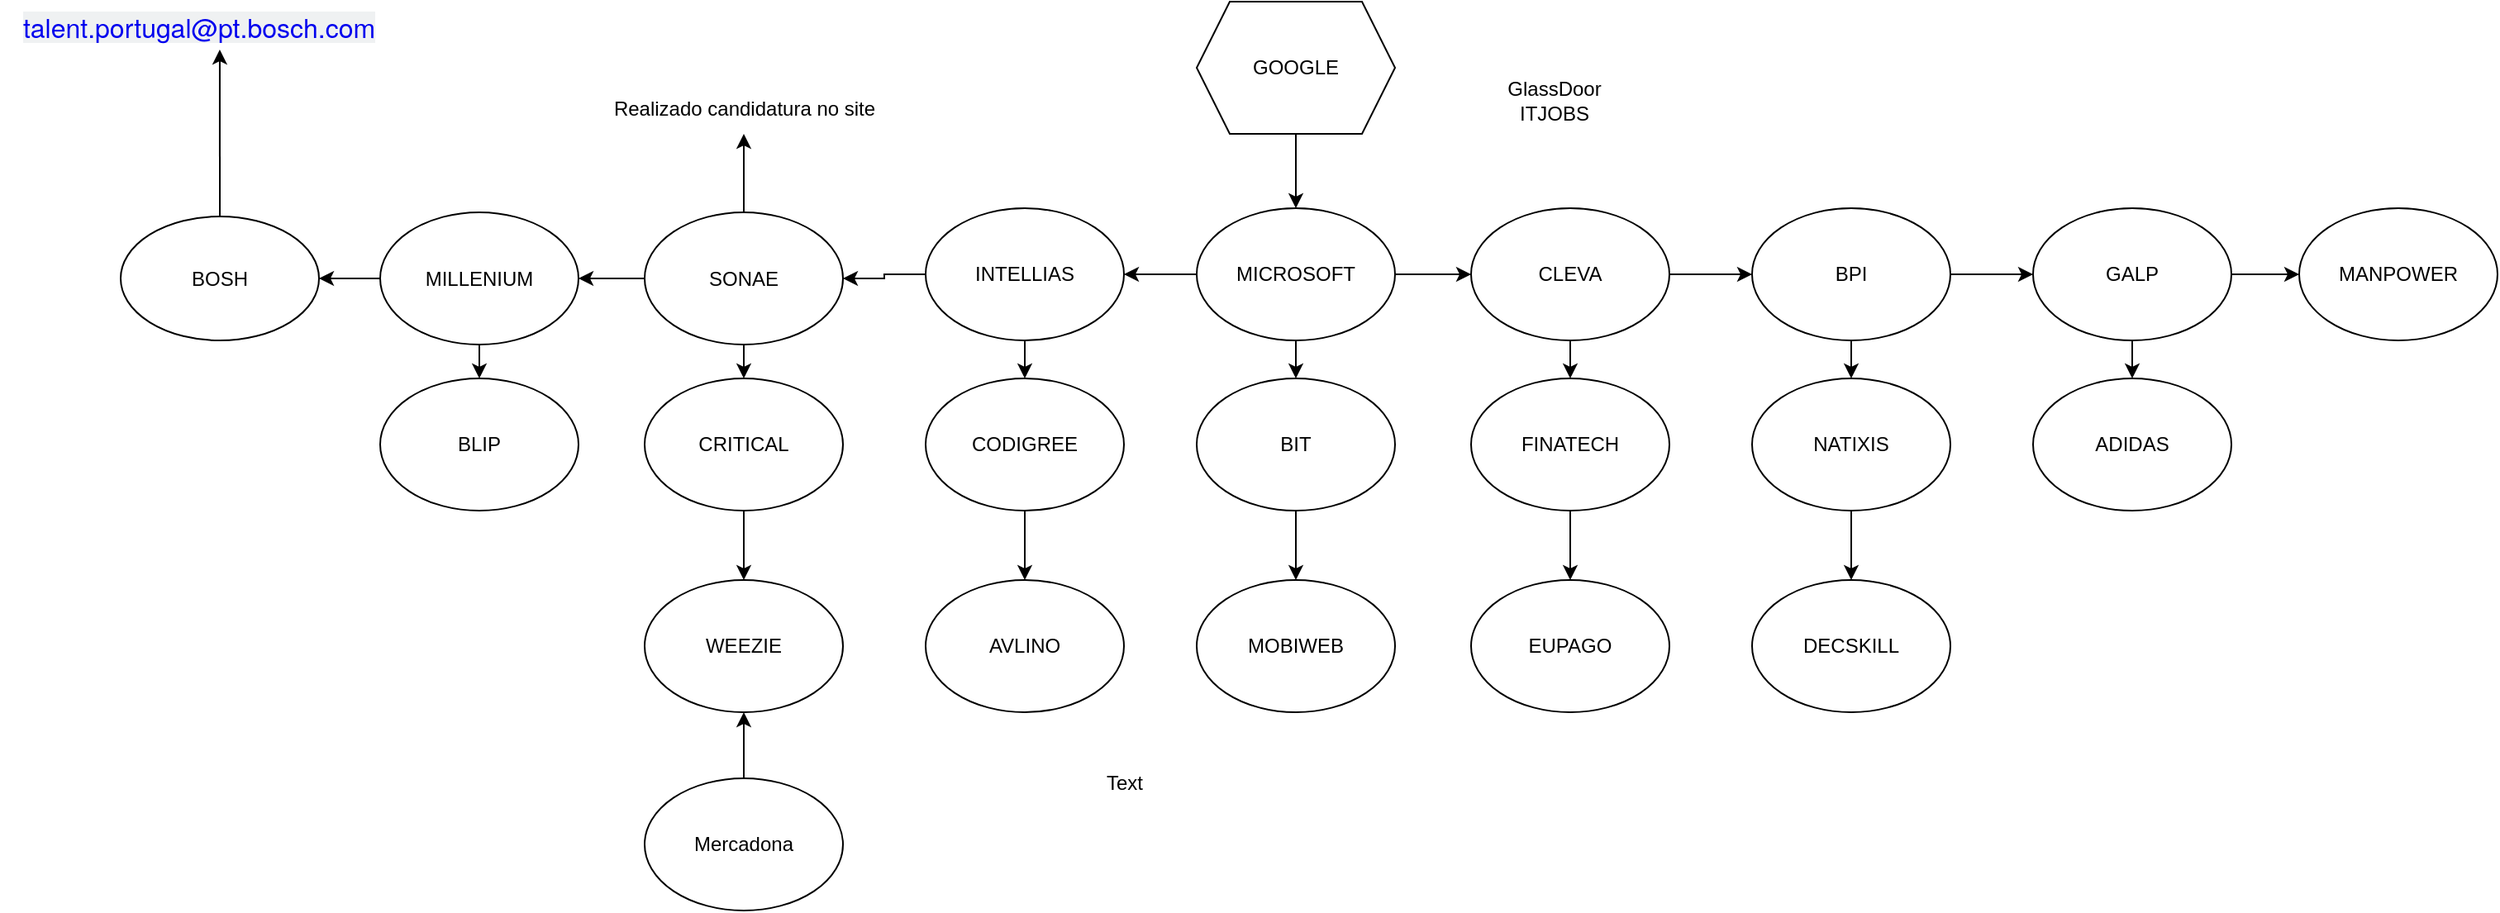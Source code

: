 <mxfile version="22.1.18" type="device">
  <diagram name="Página-1" id="2rE92zy43LrqwUoAJ577">
    <mxGraphModel dx="2501" dy="738" grid="1" gridSize="10" guides="1" tooltips="1" connect="1" arrows="1" fold="1" page="1" pageScale="1" pageWidth="827" pageHeight="1169" math="0" shadow="0">
      <root>
        <mxCell id="0" />
        <mxCell id="1" parent="0" />
        <mxCell id="qFA9ekKdhh3xIrF0n9S3-4" style="edgeStyle=orthogonalEdgeStyle;rounded=0;orthogonalLoop=1;jettySize=auto;html=1;exitX=0.5;exitY=1;exitDx=0;exitDy=0;" parent="1" edge="1">
          <mxGeometry relative="1" as="geometry">
            <mxPoint x="514" y="145" as="targetPoint" />
            <mxPoint x="514" y="95" as="sourcePoint" />
          </mxGeometry>
        </mxCell>
        <mxCell id="qFA9ekKdhh3xIrF0n9S3-8" style="edgeStyle=orthogonalEdgeStyle;rounded=0;orthogonalLoop=1;jettySize=auto;html=1;" parent="1" source="qFA9ekKdhh3xIrF0n9S3-5" target="qFA9ekKdhh3xIrF0n9S3-9" edge="1">
          <mxGeometry relative="1" as="geometry">
            <mxPoint x="350" y="185" as="targetPoint" />
          </mxGeometry>
        </mxCell>
        <mxCell id="qFA9ekKdhh3xIrF0n9S3-14" style="edgeStyle=orthogonalEdgeStyle;rounded=0;orthogonalLoop=1;jettySize=auto;html=1;exitX=1;exitY=0.5;exitDx=0;exitDy=0;" parent="1" source="qFA9ekKdhh3xIrF0n9S3-5" target="qFA9ekKdhh3xIrF0n9S3-15" edge="1">
          <mxGeometry relative="1" as="geometry">
            <mxPoint x="630" y="185" as="targetPoint" />
          </mxGeometry>
        </mxCell>
        <mxCell id="qFA9ekKdhh3xIrF0n9S3-46" style="edgeStyle=orthogonalEdgeStyle;rounded=0;orthogonalLoop=1;jettySize=auto;html=1;exitX=0.5;exitY=1;exitDx=0;exitDy=0;entryX=0.5;entryY=0;entryDx=0;entryDy=0;" parent="1" source="qFA9ekKdhh3xIrF0n9S3-5" target="qFA9ekKdhh3xIrF0n9S3-34" edge="1">
          <mxGeometry relative="1" as="geometry" />
        </mxCell>
        <mxCell id="qFA9ekKdhh3xIrF0n9S3-5" value="MICROSOFT" style="ellipse;whiteSpace=wrap;html=1;" parent="1" vertex="1">
          <mxGeometry x="454" y="145" width="120" height="80" as="geometry" />
        </mxCell>
        <mxCell id="qFA9ekKdhh3xIrF0n9S3-7" value="&lt;br&gt;" style="text;html=1;align=center;verticalAlign=middle;resizable=0;points=[];autosize=1;strokeColor=none;fillColor=none;" parent="1" vertex="1">
          <mxGeometry x="520" y="248" width="20" height="30" as="geometry" />
        </mxCell>
        <mxCell id="qFA9ekKdhh3xIrF0n9S3-19" style="edgeStyle=orthogonalEdgeStyle;rounded=0;orthogonalLoop=1;jettySize=auto;html=1;exitX=0;exitY=0.5;exitDx=0;exitDy=0;" parent="1" source="qFA9ekKdhh3xIrF0n9S3-9" target="qFA9ekKdhh3xIrF0n9S3-20" edge="1">
          <mxGeometry relative="1" as="geometry">
            <mxPoint x="240" y="185" as="targetPoint" />
          </mxGeometry>
        </mxCell>
        <mxCell id="qFA9ekKdhh3xIrF0n9S3-45" style="edgeStyle=orthogonalEdgeStyle;rounded=0;orthogonalLoop=1;jettySize=auto;html=1;exitX=0.5;exitY=1;exitDx=0;exitDy=0;entryX=0.5;entryY=0;entryDx=0;entryDy=0;" parent="1" source="qFA9ekKdhh3xIrF0n9S3-9" target="qFA9ekKdhh3xIrF0n9S3-33" edge="1">
          <mxGeometry relative="1" as="geometry" />
        </mxCell>
        <mxCell id="qFA9ekKdhh3xIrF0n9S3-9" value="INTELLIAS" style="ellipse;whiteSpace=wrap;html=1;" parent="1" vertex="1">
          <mxGeometry x="290" y="145" width="120" height="80" as="geometry" />
        </mxCell>
        <mxCell id="qFA9ekKdhh3xIrF0n9S3-17" style="edgeStyle=orthogonalEdgeStyle;rounded=0;orthogonalLoop=1;jettySize=auto;html=1;exitX=1;exitY=0.5;exitDx=0;exitDy=0;" parent="1" source="qFA9ekKdhh3xIrF0n9S3-15" target="qFA9ekKdhh3xIrF0n9S3-18" edge="1">
          <mxGeometry relative="1" as="geometry">
            <mxPoint x="780" y="185" as="targetPoint" />
          </mxGeometry>
        </mxCell>
        <mxCell id="qFA9ekKdhh3xIrF0n9S3-47" style="edgeStyle=orthogonalEdgeStyle;rounded=0;orthogonalLoop=1;jettySize=auto;html=1;exitX=0.5;exitY=1;exitDx=0;exitDy=0;entryX=0.5;entryY=0;entryDx=0;entryDy=0;" parent="1" source="qFA9ekKdhh3xIrF0n9S3-15" target="qFA9ekKdhh3xIrF0n9S3-35" edge="1">
          <mxGeometry relative="1" as="geometry" />
        </mxCell>
        <mxCell id="qFA9ekKdhh3xIrF0n9S3-15" value="CLEVA" style="ellipse;whiteSpace=wrap;html=1;" parent="1" vertex="1">
          <mxGeometry x="620" y="145" width="120" height="80" as="geometry" />
        </mxCell>
        <mxCell id="qFA9ekKdhh3xIrF0n9S3-21" style="edgeStyle=orthogonalEdgeStyle;rounded=0;orthogonalLoop=1;jettySize=auto;html=1;exitX=1;exitY=0.5;exitDx=0;exitDy=0;entryX=0;entryY=0.5;entryDx=0;entryDy=0;" parent="1" source="qFA9ekKdhh3xIrF0n9S3-18" target="qFA9ekKdhh3xIrF0n9S3-24" edge="1">
          <mxGeometry relative="1" as="geometry">
            <mxPoint x="940" y="185" as="targetPoint" />
          </mxGeometry>
        </mxCell>
        <mxCell id="qFA9ekKdhh3xIrF0n9S3-48" style="edgeStyle=orthogonalEdgeStyle;rounded=0;orthogonalLoop=1;jettySize=auto;html=1;exitX=0.5;exitY=1;exitDx=0;exitDy=0;entryX=0.5;entryY=0;entryDx=0;entryDy=0;" parent="1" source="qFA9ekKdhh3xIrF0n9S3-18" target="qFA9ekKdhh3xIrF0n9S3-36" edge="1">
          <mxGeometry relative="1" as="geometry" />
        </mxCell>
        <mxCell id="qFA9ekKdhh3xIrF0n9S3-18" value="BPI" style="ellipse;whiteSpace=wrap;html=1;" parent="1" vertex="1">
          <mxGeometry x="790" y="145" width="120" height="80" as="geometry" />
        </mxCell>
        <mxCell id="qFA9ekKdhh3xIrF0n9S3-22" style="edgeStyle=orthogonalEdgeStyle;rounded=0;orthogonalLoop=1;jettySize=auto;html=1;exitX=0;exitY=0.5;exitDx=0;exitDy=0;" parent="1" source="qFA9ekKdhh3xIrF0n9S3-20" target="qFA9ekKdhh3xIrF0n9S3-23" edge="1">
          <mxGeometry relative="1" as="geometry">
            <mxPoint x="90" y="185" as="targetPoint" />
          </mxGeometry>
        </mxCell>
        <mxCell id="qFA9ekKdhh3xIrF0n9S3-44" style="edgeStyle=orthogonalEdgeStyle;rounded=0;orthogonalLoop=1;jettySize=auto;html=1;exitX=0.5;exitY=1;exitDx=0;exitDy=0;entryX=0.5;entryY=0;entryDx=0;entryDy=0;" parent="1" source="qFA9ekKdhh3xIrF0n9S3-20" target="qFA9ekKdhh3xIrF0n9S3-32" edge="1">
          <mxGeometry relative="1" as="geometry" />
        </mxCell>
        <mxCell id="9O-YKpq9Zd8ADeRKSE-d-5" style="edgeStyle=orthogonalEdgeStyle;rounded=0;orthogonalLoop=1;jettySize=auto;html=1;" edge="1" parent="1" source="qFA9ekKdhh3xIrF0n9S3-20" target="9O-YKpq9Zd8ADeRKSE-d-4">
          <mxGeometry relative="1" as="geometry" />
        </mxCell>
        <mxCell id="qFA9ekKdhh3xIrF0n9S3-20" value="SONAE" style="ellipse;whiteSpace=wrap;html=1;" parent="1" vertex="1">
          <mxGeometry x="120" y="147.5" width="120" height="80" as="geometry" />
        </mxCell>
        <mxCell id="qFA9ekKdhh3xIrF0n9S3-28" style="edgeStyle=orthogonalEdgeStyle;rounded=0;orthogonalLoop=1;jettySize=auto;html=1;entryX=1;entryY=0.5;entryDx=0;entryDy=0;" parent="1" source="qFA9ekKdhh3xIrF0n9S3-23" target="qFA9ekKdhh3xIrF0n9S3-26" edge="1">
          <mxGeometry relative="1" as="geometry" />
        </mxCell>
        <mxCell id="qFA9ekKdhh3xIrF0n9S3-43" style="edgeStyle=orthogonalEdgeStyle;rounded=0;orthogonalLoop=1;jettySize=auto;html=1;exitX=0.5;exitY=1;exitDx=0;exitDy=0;entryX=0.5;entryY=0;entryDx=0;entryDy=0;" parent="1" source="qFA9ekKdhh3xIrF0n9S3-23" target="qFA9ekKdhh3xIrF0n9S3-31" edge="1">
          <mxGeometry relative="1" as="geometry" />
        </mxCell>
        <mxCell id="qFA9ekKdhh3xIrF0n9S3-23" value="MILLENIUM" style="ellipse;whiteSpace=wrap;html=1;" parent="1" vertex="1">
          <mxGeometry x="-40" y="147.5" width="120" height="80" as="geometry" />
        </mxCell>
        <mxCell id="qFA9ekKdhh3xIrF0n9S3-30" style="edgeStyle=orthogonalEdgeStyle;rounded=0;orthogonalLoop=1;jettySize=auto;html=1;exitX=1;exitY=0.5;exitDx=0;exitDy=0;" parent="1" source="qFA9ekKdhh3xIrF0n9S3-24" target="qFA9ekKdhh3xIrF0n9S3-29" edge="1">
          <mxGeometry relative="1" as="geometry" />
        </mxCell>
        <mxCell id="qFA9ekKdhh3xIrF0n9S3-49" style="edgeStyle=orthogonalEdgeStyle;rounded=0;orthogonalLoop=1;jettySize=auto;html=1;exitX=0.5;exitY=1;exitDx=0;exitDy=0;" parent="1" source="qFA9ekKdhh3xIrF0n9S3-24" target="qFA9ekKdhh3xIrF0n9S3-37" edge="1">
          <mxGeometry relative="1" as="geometry" />
        </mxCell>
        <mxCell id="qFA9ekKdhh3xIrF0n9S3-24" value="GALP" style="ellipse;whiteSpace=wrap;html=1;" parent="1" vertex="1">
          <mxGeometry x="960" y="145" width="120" height="80" as="geometry" />
        </mxCell>
        <mxCell id="qFA9ekKdhh3xIrF0n9S3-26" value="BOSH" style="ellipse;whiteSpace=wrap;html=1;" parent="1" vertex="1">
          <mxGeometry x="-197" y="150" width="120" height="75" as="geometry" />
        </mxCell>
        <mxCell id="qFA9ekKdhh3xIrF0n9S3-29" value="MANPOWER" style="ellipse;whiteSpace=wrap;html=1;" parent="1" vertex="1">
          <mxGeometry x="1121" y="145" width="120" height="80" as="geometry" />
        </mxCell>
        <mxCell id="qFA9ekKdhh3xIrF0n9S3-31" value="BLIP" style="ellipse;whiteSpace=wrap;html=1;" parent="1" vertex="1">
          <mxGeometry x="-40" y="248" width="120" height="80" as="geometry" />
        </mxCell>
        <mxCell id="qFA9ekKdhh3xIrF0n9S3-50" style="edgeStyle=orthogonalEdgeStyle;rounded=0;orthogonalLoop=1;jettySize=auto;html=1;exitX=0.5;exitY=1;exitDx=0;exitDy=0;entryX=0.5;entryY=0;entryDx=0;entryDy=0;" parent="1" source="qFA9ekKdhh3xIrF0n9S3-32" target="qFA9ekKdhh3xIrF0n9S3-38" edge="1">
          <mxGeometry relative="1" as="geometry" />
        </mxCell>
        <mxCell id="qFA9ekKdhh3xIrF0n9S3-32" value="CRITICAL" style="ellipse;whiteSpace=wrap;html=1;" parent="1" vertex="1">
          <mxGeometry x="120" y="248" width="120" height="80" as="geometry" />
        </mxCell>
        <mxCell id="qFA9ekKdhh3xIrF0n9S3-52" style="edgeStyle=orthogonalEdgeStyle;rounded=0;orthogonalLoop=1;jettySize=auto;html=1;exitX=0.5;exitY=1;exitDx=0;exitDy=0;entryX=0.5;entryY=0;entryDx=0;entryDy=0;" parent="1" source="qFA9ekKdhh3xIrF0n9S3-33" target="qFA9ekKdhh3xIrF0n9S3-39" edge="1">
          <mxGeometry relative="1" as="geometry" />
        </mxCell>
        <mxCell id="qFA9ekKdhh3xIrF0n9S3-33" value="CODIGREE" style="ellipse;whiteSpace=wrap;html=1;" parent="1" vertex="1">
          <mxGeometry x="290" y="248" width="120" height="80" as="geometry" />
        </mxCell>
        <mxCell id="qFA9ekKdhh3xIrF0n9S3-53" style="edgeStyle=orthogonalEdgeStyle;rounded=0;orthogonalLoop=1;jettySize=auto;html=1;exitX=0.5;exitY=1;exitDx=0;exitDy=0;entryX=0.5;entryY=0;entryDx=0;entryDy=0;" parent="1" source="qFA9ekKdhh3xIrF0n9S3-34" target="qFA9ekKdhh3xIrF0n9S3-40" edge="1">
          <mxGeometry relative="1" as="geometry" />
        </mxCell>
        <mxCell id="qFA9ekKdhh3xIrF0n9S3-34" value="BIT" style="ellipse;whiteSpace=wrap;html=1;" parent="1" vertex="1">
          <mxGeometry x="454" y="248" width="120" height="80" as="geometry" />
        </mxCell>
        <mxCell id="qFA9ekKdhh3xIrF0n9S3-54" style="edgeStyle=orthogonalEdgeStyle;rounded=0;orthogonalLoop=1;jettySize=auto;html=1;exitX=0.5;exitY=1;exitDx=0;exitDy=0;" parent="1" source="qFA9ekKdhh3xIrF0n9S3-35" target="qFA9ekKdhh3xIrF0n9S3-41" edge="1">
          <mxGeometry relative="1" as="geometry" />
        </mxCell>
        <mxCell id="qFA9ekKdhh3xIrF0n9S3-35" value="FINATECH" style="ellipse;whiteSpace=wrap;html=1;" parent="1" vertex="1">
          <mxGeometry x="620" y="248" width="120" height="80" as="geometry" />
        </mxCell>
        <mxCell id="qFA9ekKdhh3xIrF0n9S3-55" style="edgeStyle=orthogonalEdgeStyle;rounded=0;orthogonalLoop=1;jettySize=auto;html=1;exitX=0.5;exitY=1;exitDx=0;exitDy=0;entryX=0.5;entryY=0;entryDx=0;entryDy=0;" parent="1" source="qFA9ekKdhh3xIrF0n9S3-36" target="qFA9ekKdhh3xIrF0n9S3-42" edge="1">
          <mxGeometry relative="1" as="geometry" />
        </mxCell>
        <mxCell id="qFA9ekKdhh3xIrF0n9S3-36" value="NATIXIS" style="ellipse;whiteSpace=wrap;html=1;" parent="1" vertex="1">
          <mxGeometry x="790" y="248" width="120" height="80" as="geometry" />
        </mxCell>
        <mxCell id="qFA9ekKdhh3xIrF0n9S3-37" value="ADIDAS" style="ellipse;whiteSpace=wrap;html=1;" parent="1" vertex="1">
          <mxGeometry x="960" y="248" width="120" height="80" as="geometry" />
        </mxCell>
        <mxCell id="qFA9ekKdhh3xIrF0n9S3-38" value="WEEZIE" style="ellipse;whiteSpace=wrap;html=1;" parent="1" vertex="1">
          <mxGeometry x="120" y="370" width="120" height="80" as="geometry" />
        </mxCell>
        <mxCell id="qFA9ekKdhh3xIrF0n9S3-39" value="AVLINO" style="ellipse;whiteSpace=wrap;html=1;" parent="1" vertex="1">
          <mxGeometry x="290" y="370" width="120" height="80" as="geometry" />
        </mxCell>
        <mxCell id="qFA9ekKdhh3xIrF0n9S3-40" value="MOBIWEB" style="ellipse;whiteSpace=wrap;html=1;" parent="1" vertex="1">
          <mxGeometry x="454" y="370" width="120" height="80" as="geometry" />
        </mxCell>
        <mxCell id="qFA9ekKdhh3xIrF0n9S3-41" value="EUPAGO" style="ellipse;whiteSpace=wrap;html=1;" parent="1" vertex="1">
          <mxGeometry x="620" y="370" width="120" height="80" as="geometry" />
        </mxCell>
        <mxCell id="qFA9ekKdhh3xIrF0n9S3-42" value="DECSKILL" style="ellipse;whiteSpace=wrap;html=1;" parent="1" vertex="1">
          <mxGeometry x="790" y="370" width="120" height="80" as="geometry" />
        </mxCell>
        <mxCell id="qFA9ekKdhh3xIrF0n9S3-56" value="GOOGLE" style="shape=hexagon;perimeter=hexagonPerimeter2;whiteSpace=wrap;html=1;fixedSize=1;" parent="1" vertex="1">
          <mxGeometry x="454" y="20" width="120" height="80" as="geometry" />
        </mxCell>
        <mxCell id="9O-YKpq9Zd8ADeRKSE-d-1" value="&lt;a style=&quot;box-sizing: border-box; background-color: rgb(239, 241, 242); display: inline-block; text-decoration-line: none; font-family: boschsans, &amp;quot;Helvetica Neue&amp;quot;, Helvetica, Arial, sans-serif; font-size: 16px; text-align: start;&quot; href=&quot;https://www.bosch.pt/#&quot; data-tld=&quot;com&quot; data-domain=&quot;pt.bosch&quot; data-name=&quot;talent.portugal&quot;&gt;talent.portugal@pt.bosch.com&lt;/a&gt;" style="text;html=1;align=center;verticalAlign=middle;resizable=0;points=[];autosize=1;strokeColor=none;fillColor=none;" vertex="1" parent="1">
          <mxGeometry x="-270" y="20" width="240" height="30" as="geometry" />
        </mxCell>
        <mxCell id="9O-YKpq9Zd8ADeRKSE-d-3" style="edgeStyle=orthogonalEdgeStyle;rounded=0;orthogonalLoop=1;jettySize=auto;html=1;entryX=0.554;entryY=0.967;entryDx=0;entryDy=0;entryPerimeter=0;" edge="1" parent="1" source="qFA9ekKdhh3xIrF0n9S3-26" target="9O-YKpq9Zd8ADeRKSE-d-1">
          <mxGeometry relative="1" as="geometry" />
        </mxCell>
        <mxCell id="9O-YKpq9Zd8ADeRKSE-d-4" value="Realizado candidatura no site&lt;br&gt;" style="text;html=1;align=center;verticalAlign=middle;resizable=0;points=[];autosize=1;strokeColor=none;fillColor=none;" vertex="1" parent="1">
          <mxGeometry x="90" y="70" width="180" height="30" as="geometry" />
        </mxCell>
        <mxCell id="9O-YKpq9Zd8ADeRKSE-d-7" style="edgeStyle=orthogonalEdgeStyle;rounded=0;orthogonalLoop=1;jettySize=auto;html=1;entryX=0.5;entryY=1;entryDx=0;entryDy=0;" edge="1" parent="1" source="9O-YKpq9Zd8ADeRKSE-d-6" target="qFA9ekKdhh3xIrF0n9S3-38">
          <mxGeometry relative="1" as="geometry" />
        </mxCell>
        <mxCell id="9O-YKpq9Zd8ADeRKSE-d-6" value="Mercadona" style="ellipse;whiteSpace=wrap;html=1;" vertex="1" parent="1">
          <mxGeometry x="120" y="490" width="120" height="80" as="geometry" />
        </mxCell>
        <mxCell id="9O-YKpq9Zd8ADeRKSE-d-8" value="GlassDoor&lt;br&gt;ITJOBS" style="text;html=1;align=center;verticalAlign=middle;resizable=0;points=[];autosize=1;strokeColor=none;fillColor=none;" vertex="1" parent="1">
          <mxGeometry x="630" y="60" width="80" height="40" as="geometry" />
        </mxCell>
        <mxCell id="9O-YKpq9Zd8ADeRKSE-d-9" value="Text" style="text;html=1;align=center;verticalAlign=middle;resizable=0;points=[];autosize=1;strokeColor=none;fillColor=none;" vertex="1" parent="1">
          <mxGeometry x="385" y="478" width="50" height="30" as="geometry" />
        </mxCell>
      </root>
    </mxGraphModel>
  </diagram>
</mxfile>
